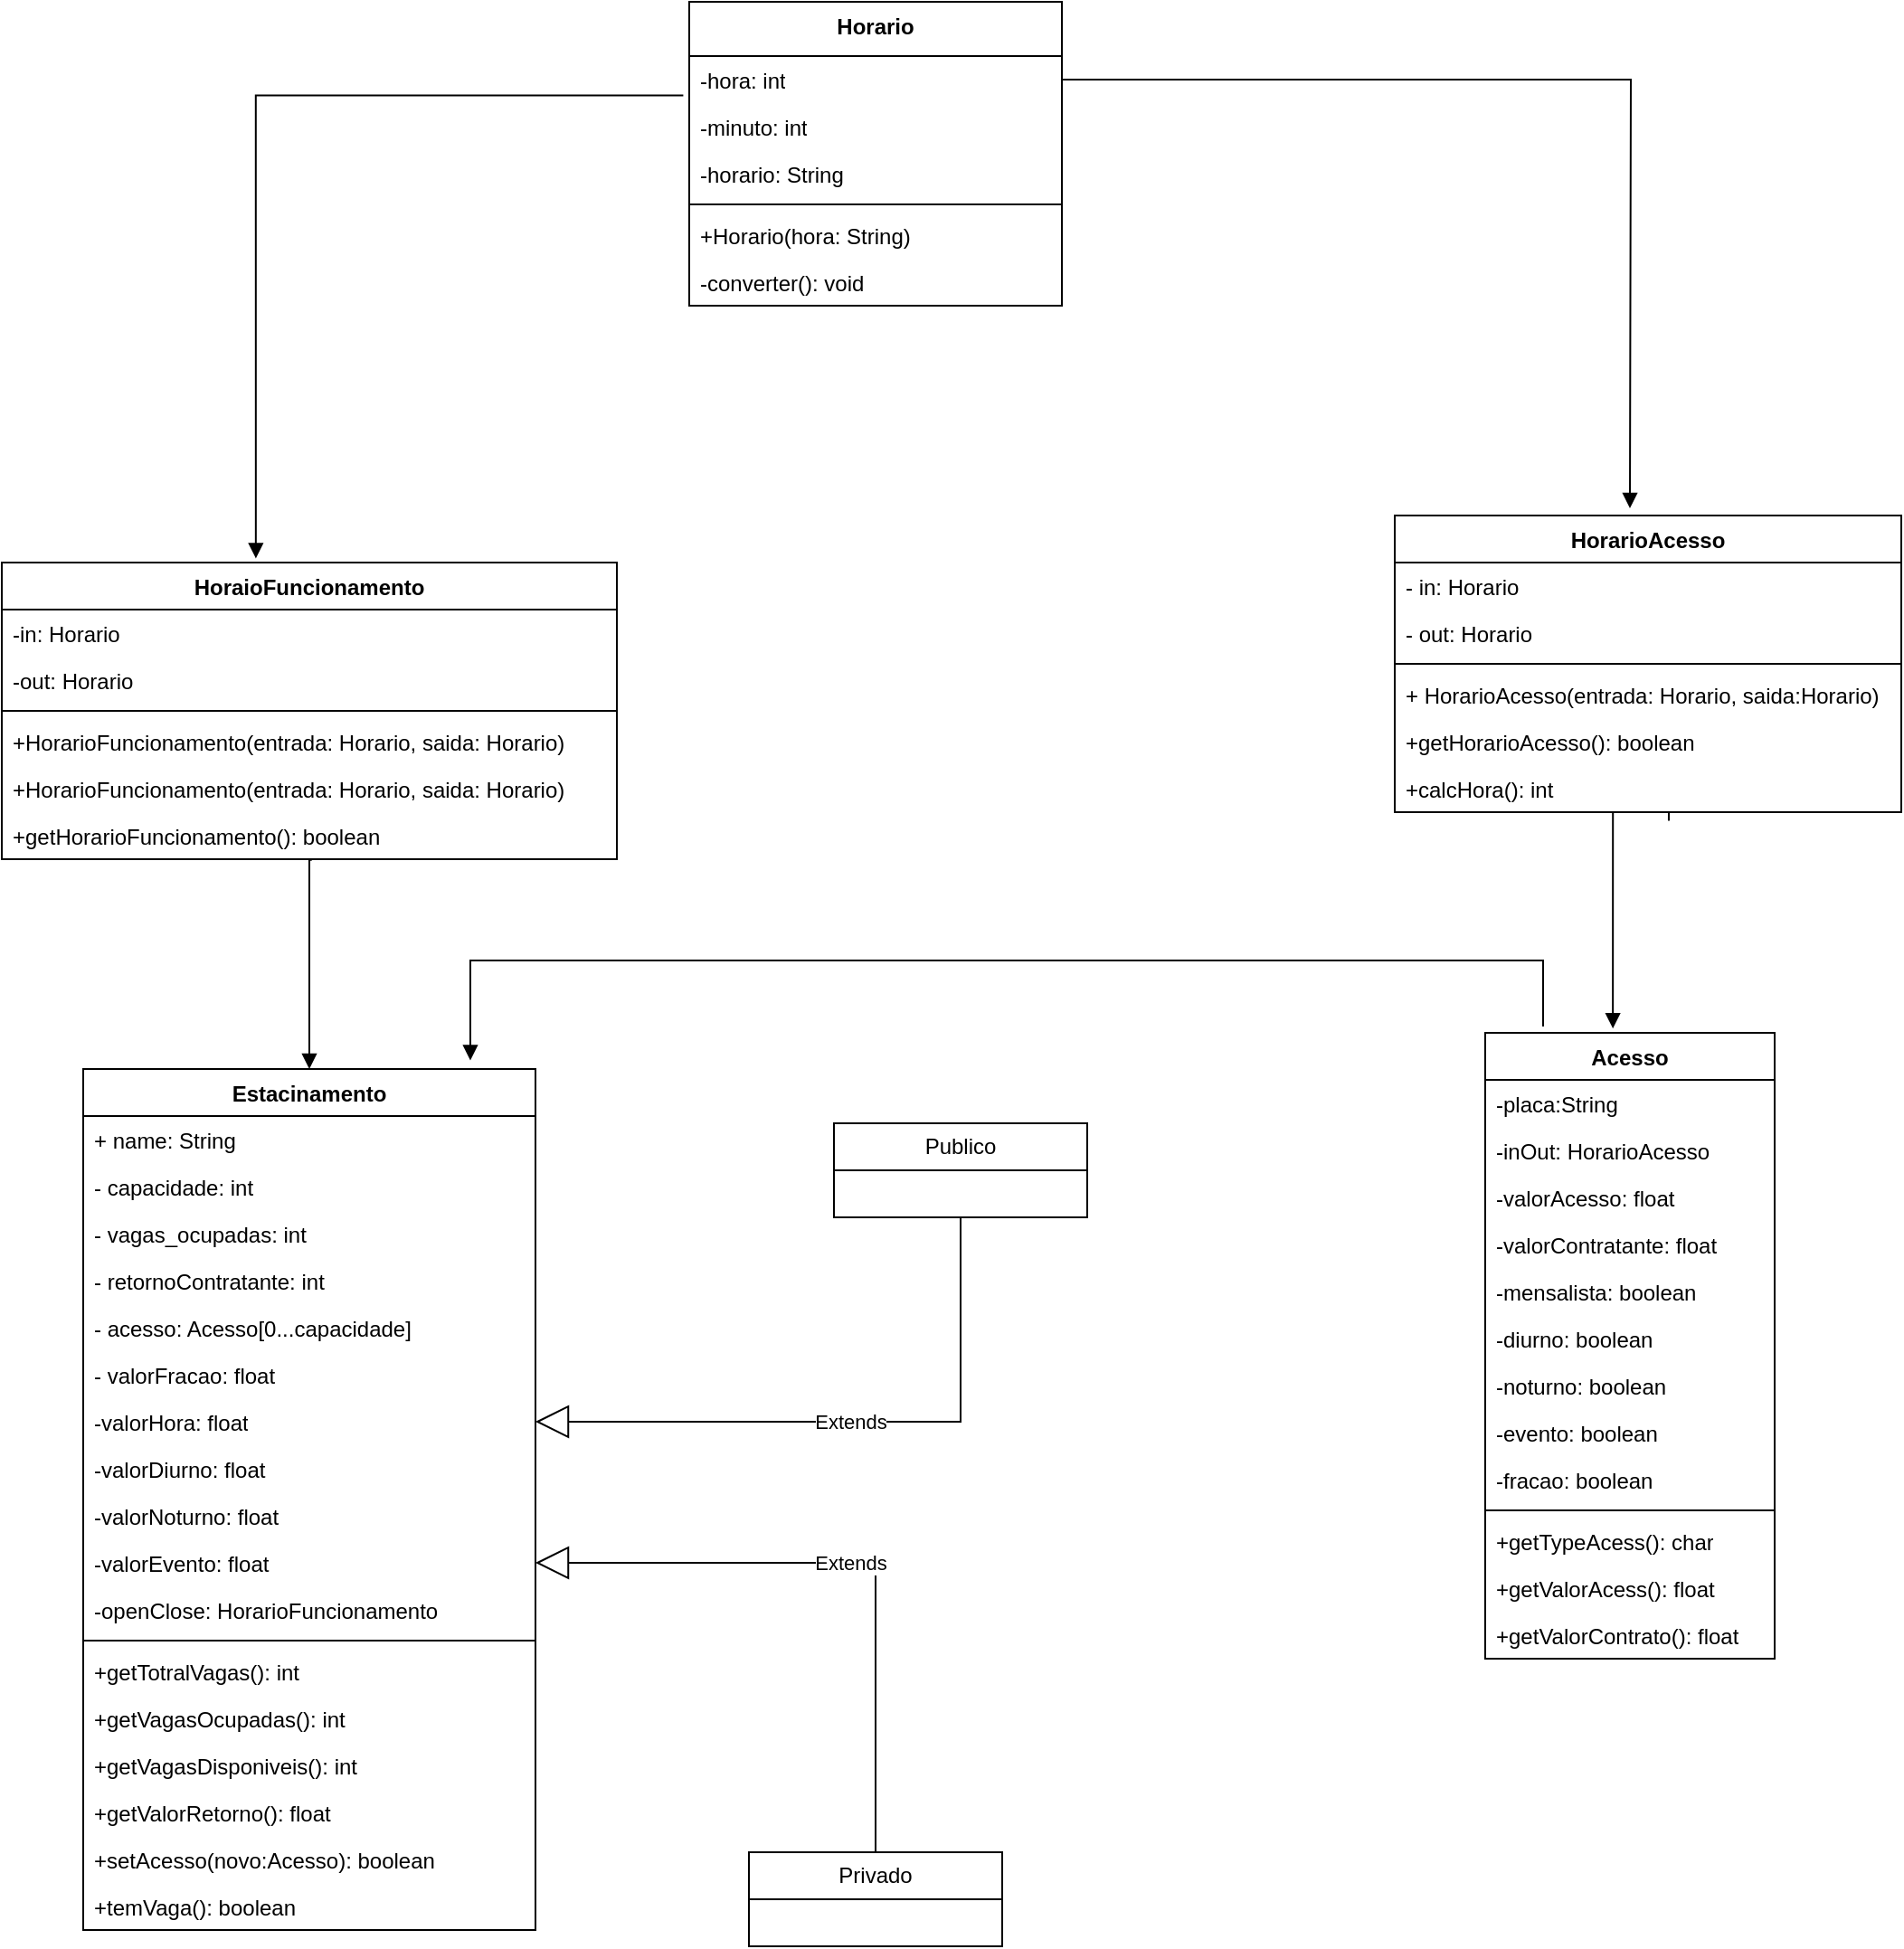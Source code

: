 <mxfile version="21.3.2" type="github">
  <diagram name="Página-1" id="vqtXj2_9iq6Yg62AMTQv">
    <mxGraphModel dx="2345" dy="1850" grid="1" gridSize="10" guides="1" tooltips="1" connect="1" arrows="1" fold="1" page="1" pageScale="1" pageWidth="827" pageHeight="1169" math="0" shadow="0">
      <root>
        <mxCell id="0" />
        <mxCell id="1" parent="0" />
        <mxCell id="VAZwhVuoQqsvHOJ74hUu-15" value="Estacinamento" style="swimlane;fontStyle=1;align=center;verticalAlign=top;childLayout=stackLayout;horizontal=1;startSize=26;horizontalStack=0;resizeParent=1;resizeParentMax=0;resizeLast=0;collapsible=1;marginBottom=0;whiteSpace=wrap;html=1;" parent="1" vertex="1">
          <mxGeometry x="-255" y="100" width="250" height="476" as="geometry" />
        </mxCell>
        <mxCell id="VAZwhVuoQqsvHOJ74hUu-19" value="+ name: String" style="text;strokeColor=none;fillColor=none;align=left;verticalAlign=top;spacingLeft=4;spacingRight=4;overflow=hidden;rotatable=0;points=[[0,0.5],[1,0.5]];portConstraint=eastwest;whiteSpace=wrap;html=1;" parent="VAZwhVuoQqsvHOJ74hUu-15" vertex="1">
          <mxGeometry y="26" width="250" height="26" as="geometry" />
        </mxCell>
        <mxCell id="VAZwhVuoQqsvHOJ74hUu-16" value="- capacidade: int&amp;nbsp;" style="text;strokeColor=none;fillColor=none;align=left;verticalAlign=top;spacingLeft=4;spacingRight=4;overflow=hidden;rotatable=0;points=[[0,0.5],[1,0.5]];portConstraint=eastwest;whiteSpace=wrap;html=1;" parent="VAZwhVuoQqsvHOJ74hUu-15" vertex="1">
          <mxGeometry y="52" width="250" height="26" as="geometry" />
        </mxCell>
        <mxCell id="VAZwhVuoQqsvHOJ74hUu-20" value="- vagas_ocupadas: int&amp;nbsp;" style="text;strokeColor=none;fillColor=none;align=left;verticalAlign=top;spacingLeft=4;spacingRight=4;overflow=hidden;rotatable=0;points=[[0,0.5],[1,0.5]];portConstraint=eastwest;whiteSpace=wrap;html=1;" parent="VAZwhVuoQqsvHOJ74hUu-15" vertex="1">
          <mxGeometry y="78" width="250" height="26" as="geometry" />
        </mxCell>
        <mxCell id="VAZwhVuoQqsvHOJ74hUu-24" value="- retornoContratante: int&amp;nbsp;" style="text;strokeColor=none;fillColor=none;align=left;verticalAlign=top;spacingLeft=4;spacingRight=4;overflow=hidden;rotatable=0;points=[[0,0.5],[1,0.5]];portConstraint=eastwest;whiteSpace=wrap;html=1;" parent="VAZwhVuoQqsvHOJ74hUu-15" vertex="1">
          <mxGeometry y="104" width="250" height="26" as="geometry" />
        </mxCell>
        <mxCell id="VAZwhVuoQqsvHOJ74hUu-22" value="- acesso: Acesso[0...capacidade]&amp;nbsp;" style="text;strokeColor=none;fillColor=none;align=left;verticalAlign=top;spacingLeft=4;spacingRight=4;overflow=hidden;rotatable=0;points=[[0,0.5],[1,0.5]];portConstraint=eastwest;whiteSpace=wrap;html=1;" parent="VAZwhVuoQqsvHOJ74hUu-15" vertex="1">
          <mxGeometry y="130" width="250" height="26" as="geometry" />
        </mxCell>
        <mxCell id="VAZwhVuoQqsvHOJ74hUu-21" value="- valorFracao: float" style="text;strokeColor=none;fillColor=none;align=left;verticalAlign=top;spacingLeft=4;spacingRight=4;overflow=hidden;rotatable=0;points=[[0,0.5],[1,0.5]];portConstraint=eastwest;whiteSpace=wrap;html=1;" parent="VAZwhVuoQqsvHOJ74hUu-15" vertex="1">
          <mxGeometry y="156" width="250" height="26" as="geometry" />
        </mxCell>
        <mxCell id="VAZwhVuoQqsvHOJ74hUu-25" value="-valorHora: float" style="text;strokeColor=none;fillColor=none;align=left;verticalAlign=top;spacingLeft=4;spacingRight=4;overflow=hidden;rotatable=0;points=[[0,0.5],[1,0.5]];portConstraint=eastwest;whiteSpace=wrap;html=1;" parent="VAZwhVuoQqsvHOJ74hUu-15" vertex="1">
          <mxGeometry y="182" width="250" height="26" as="geometry" />
        </mxCell>
        <mxCell id="VAZwhVuoQqsvHOJ74hUu-26" value="-valorDiurno: float" style="text;strokeColor=none;fillColor=none;align=left;verticalAlign=top;spacingLeft=4;spacingRight=4;overflow=hidden;rotatable=0;points=[[0,0.5],[1,0.5]];portConstraint=eastwest;whiteSpace=wrap;html=1;" parent="VAZwhVuoQqsvHOJ74hUu-15" vertex="1">
          <mxGeometry y="208" width="250" height="26" as="geometry" />
        </mxCell>
        <mxCell id="VAZwhVuoQqsvHOJ74hUu-27" value="-valorNoturno: float" style="text;strokeColor=none;fillColor=none;align=left;verticalAlign=top;spacingLeft=4;spacingRight=4;overflow=hidden;rotatable=0;points=[[0,0.5],[1,0.5]];portConstraint=eastwest;whiteSpace=wrap;html=1;" parent="VAZwhVuoQqsvHOJ74hUu-15" vertex="1">
          <mxGeometry y="234" width="250" height="26" as="geometry" />
        </mxCell>
        <mxCell id="VAZwhVuoQqsvHOJ74hUu-23" value="-valorEvento: float" style="text;strokeColor=none;fillColor=none;align=left;verticalAlign=top;spacingLeft=4;spacingRight=4;overflow=hidden;rotatable=0;points=[[0,0.5],[1,0.5]];portConstraint=eastwest;whiteSpace=wrap;html=1;" parent="VAZwhVuoQqsvHOJ74hUu-15" vertex="1">
          <mxGeometry y="260" width="250" height="26" as="geometry" />
        </mxCell>
        <mxCell id="VAZwhVuoQqsvHOJ74hUu-103" value="-openClose: HorarioFuncionamento" style="text;strokeColor=none;fillColor=none;align=left;verticalAlign=top;spacingLeft=4;spacingRight=4;overflow=hidden;rotatable=0;points=[[0,0.5],[1,0.5]];portConstraint=eastwest;whiteSpace=wrap;html=1;" parent="VAZwhVuoQqsvHOJ74hUu-15" vertex="1">
          <mxGeometry y="286" width="250" height="26" as="geometry" />
        </mxCell>
        <mxCell id="VAZwhVuoQqsvHOJ74hUu-17" value="" style="line;strokeWidth=1;fillColor=none;align=left;verticalAlign=middle;spacingTop=-1;spacingLeft=3;spacingRight=3;rotatable=0;labelPosition=right;points=[];portConstraint=eastwest;strokeColor=inherit;" parent="VAZwhVuoQqsvHOJ74hUu-15" vertex="1">
          <mxGeometry y="312" width="250" height="8" as="geometry" />
        </mxCell>
        <mxCell id="VAZwhVuoQqsvHOJ74hUu-18" value="+getTotralVagas(): int&amp;nbsp;" style="text;strokeColor=none;fillColor=none;align=left;verticalAlign=top;spacingLeft=4;spacingRight=4;overflow=hidden;rotatable=0;points=[[0,0.5],[1,0.5]];portConstraint=eastwest;whiteSpace=wrap;html=1;" parent="VAZwhVuoQqsvHOJ74hUu-15" vertex="1">
          <mxGeometry y="320" width="250" height="26" as="geometry" />
        </mxCell>
        <mxCell id="VAZwhVuoQqsvHOJ74hUu-29" value="+getVagasOcupadas(): int&amp;nbsp;" style="text;strokeColor=none;fillColor=none;align=left;verticalAlign=top;spacingLeft=4;spacingRight=4;overflow=hidden;rotatable=0;points=[[0,0.5],[1,0.5]];portConstraint=eastwest;whiteSpace=wrap;html=1;" parent="VAZwhVuoQqsvHOJ74hUu-15" vertex="1">
          <mxGeometry y="346" width="250" height="26" as="geometry" />
        </mxCell>
        <mxCell id="VAZwhVuoQqsvHOJ74hUu-30" value="+getVagasDisponiveis(): int&amp;nbsp;" style="text;strokeColor=none;fillColor=none;align=left;verticalAlign=top;spacingLeft=4;spacingRight=4;overflow=hidden;rotatable=0;points=[[0,0.5],[1,0.5]];portConstraint=eastwest;whiteSpace=wrap;html=1;" parent="VAZwhVuoQqsvHOJ74hUu-15" vertex="1">
          <mxGeometry y="372" width="250" height="26" as="geometry" />
        </mxCell>
        <mxCell id="VAZwhVuoQqsvHOJ74hUu-31" value="+getValorRetorno(): float" style="text;strokeColor=none;fillColor=none;align=left;verticalAlign=top;spacingLeft=4;spacingRight=4;overflow=hidden;rotatable=0;points=[[0,0.5],[1,0.5]];portConstraint=eastwest;whiteSpace=wrap;html=1;" parent="VAZwhVuoQqsvHOJ74hUu-15" vertex="1">
          <mxGeometry y="398" width="250" height="26" as="geometry" />
        </mxCell>
        <mxCell id="VAZwhVuoQqsvHOJ74hUu-32" value="+setAcesso(novo:Acesso): boolean&amp;nbsp;" style="text;strokeColor=none;fillColor=none;align=left;verticalAlign=top;spacingLeft=4;spacingRight=4;overflow=hidden;rotatable=0;points=[[0,0.5],[1,0.5]];portConstraint=eastwest;whiteSpace=wrap;html=1;" parent="VAZwhVuoQqsvHOJ74hUu-15" vertex="1">
          <mxGeometry y="424" width="250" height="26" as="geometry" />
        </mxCell>
        <mxCell id="VAZwhVuoQqsvHOJ74hUu-33" value="+temVaga(): boolean&amp;nbsp;" style="text;strokeColor=none;fillColor=none;align=left;verticalAlign=top;spacingLeft=4;spacingRight=4;overflow=hidden;rotatable=0;points=[[0,0.5],[1,0.5]];portConstraint=eastwest;whiteSpace=wrap;html=1;" parent="VAZwhVuoQqsvHOJ74hUu-15" vertex="1">
          <mxGeometry y="450" width="250" height="26" as="geometry" />
        </mxCell>
        <mxCell id="VAZwhVuoQqsvHOJ74hUu-34" value="Acesso" style="swimlane;fontStyle=1;align=center;verticalAlign=top;childLayout=stackLayout;horizontal=1;startSize=26;horizontalStack=0;resizeParent=1;resizeParentMax=0;resizeLast=0;collapsible=1;marginBottom=0;whiteSpace=wrap;html=1;" parent="1" vertex="1">
          <mxGeometry x="520" y="80" width="160" height="346" as="geometry" />
        </mxCell>
        <mxCell id="VAZwhVuoQqsvHOJ74hUu-35" value="-placa:String" style="text;strokeColor=none;fillColor=none;align=left;verticalAlign=top;spacingLeft=4;spacingRight=4;overflow=hidden;rotatable=0;points=[[0,0.5],[1,0.5]];portConstraint=eastwest;whiteSpace=wrap;html=1;" parent="VAZwhVuoQqsvHOJ74hUu-34" vertex="1">
          <mxGeometry y="26" width="160" height="26" as="geometry" />
        </mxCell>
        <mxCell id="VAZwhVuoQqsvHOJ74hUu-40" value="-inOut: HorarioAcesso" style="text;strokeColor=none;fillColor=none;align=left;verticalAlign=top;spacingLeft=4;spacingRight=4;overflow=hidden;rotatable=0;points=[[0,0.5],[1,0.5]];portConstraint=eastwest;whiteSpace=wrap;html=1;" parent="VAZwhVuoQqsvHOJ74hUu-34" vertex="1">
          <mxGeometry y="52" width="160" height="26" as="geometry" />
        </mxCell>
        <mxCell id="VAZwhVuoQqsvHOJ74hUu-39" value="-valorAcesso: float" style="text;strokeColor=none;fillColor=none;align=left;verticalAlign=top;spacingLeft=4;spacingRight=4;overflow=hidden;rotatable=0;points=[[0,0.5],[1,0.5]];portConstraint=eastwest;whiteSpace=wrap;html=1;" parent="VAZwhVuoQqsvHOJ74hUu-34" vertex="1">
          <mxGeometry y="78" width="160" height="26" as="geometry" />
        </mxCell>
        <mxCell id="VAZwhVuoQqsvHOJ74hUu-41" value="-valorContratante: float" style="text;strokeColor=none;fillColor=none;align=left;verticalAlign=top;spacingLeft=4;spacingRight=4;overflow=hidden;rotatable=0;points=[[0,0.5],[1,0.5]];portConstraint=eastwest;whiteSpace=wrap;html=1;" parent="VAZwhVuoQqsvHOJ74hUu-34" vertex="1">
          <mxGeometry y="104" width="160" height="26" as="geometry" />
        </mxCell>
        <mxCell id="VAZwhVuoQqsvHOJ74hUu-50" value="-mensalista: boolean" style="text;strokeColor=none;fillColor=none;align=left;verticalAlign=top;spacingLeft=4;spacingRight=4;overflow=hidden;rotatable=0;points=[[0,0.5],[1,0.5]];portConstraint=eastwest;whiteSpace=wrap;html=1;" parent="VAZwhVuoQqsvHOJ74hUu-34" vertex="1">
          <mxGeometry y="130" width="160" height="26" as="geometry" />
        </mxCell>
        <mxCell id="VAZwhVuoQqsvHOJ74hUu-52" value="-diurno: boolean" style="text;strokeColor=none;fillColor=none;align=left;verticalAlign=top;spacingLeft=4;spacingRight=4;overflow=hidden;rotatable=0;points=[[0,0.5],[1,0.5]];portConstraint=eastwest;whiteSpace=wrap;html=1;" parent="VAZwhVuoQqsvHOJ74hUu-34" vertex="1">
          <mxGeometry y="156" width="160" height="26" as="geometry" />
        </mxCell>
        <mxCell id="VAZwhVuoQqsvHOJ74hUu-51" value="-noturno: boolean" style="text;strokeColor=none;fillColor=none;align=left;verticalAlign=top;spacingLeft=4;spacingRight=4;overflow=hidden;rotatable=0;points=[[0,0.5],[1,0.5]];portConstraint=eastwest;whiteSpace=wrap;html=1;" parent="VAZwhVuoQqsvHOJ74hUu-34" vertex="1">
          <mxGeometry y="182" width="160" height="26" as="geometry" />
        </mxCell>
        <mxCell id="VAZwhVuoQqsvHOJ74hUu-53" value="-evento: boolean" style="text;strokeColor=none;fillColor=none;align=left;verticalAlign=top;spacingLeft=4;spacingRight=4;overflow=hidden;rotatable=0;points=[[0,0.5],[1,0.5]];portConstraint=eastwest;whiteSpace=wrap;html=1;" parent="VAZwhVuoQqsvHOJ74hUu-34" vertex="1">
          <mxGeometry y="208" width="160" height="26" as="geometry" />
        </mxCell>
        <mxCell id="VAZwhVuoQqsvHOJ74hUu-54" value="-fracao: boolean" style="text;strokeColor=none;fillColor=none;align=left;verticalAlign=top;spacingLeft=4;spacingRight=4;overflow=hidden;rotatable=0;points=[[0,0.5],[1,0.5]];portConstraint=eastwest;whiteSpace=wrap;html=1;" parent="VAZwhVuoQqsvHOJ74hUu-34" vertex="1">
          <mxGeometry y="234" width="160" height="26" as="geometry" />
        </mxCell>
        <mxCell id="VAZwhVuoQqsvHOJ74hUu-36" value="" style="line;strokeWidth=1;fillColor=none;align=left;verticalAlign=middle;spacingTop=-1;spacingLeft=3;spacingRight=3;rotatable=0;labelPosition=right;points=[];portConstraint=eastwest;strokeColor=inherit;" parent="VAZwhVuoQqsvHOJ74hUu-34" vertex="1">
          <mxGeometry y="260" width="160" height="8" as="geometry" />
        </mxCell>
        <mxCell id="VAZwhVuoQqsvHOJ74hUu-37" value="+getTypeAcess(): char" style="text;strokeColor=none;fillColor=none;align=left;verticalAlign=top;spacingLeft=4;spacingRight=4;overflow=hidden;rotatable=0;points=[[0,0.5],[1,0.5]];portConstraint=eastwest;whiteSpace=wrap;html=1;" parent="VAZwhVuoQqsvHOJ74hUu-34" vertex="1">
          <mxGeometry y="268" width="160" height="26" as="geometry" />
        </mxCell>
        <mxCell id="VAZwhVuoQqsvHOJ74hUu-55" value="+getValorAcess(): float" style="text;strokeColor=none;fillColor=none;align=left;verticalAlign=top;spacingLeft=4;spacingRight=4;overflow=hidden;rotatable=0;points=[[0,0.5],[1,0.5]];portConstraint=eastwest;whiteSpace=wrap;html=1;" parent="VAZwhVuoQqsvHOJ74hUu-34" vertex="1">
          <mxGeometry y="294" width="160" height="26" as="geometry" />
        </mxCell>
        <mxCell id="VAZwhVuoQqsvHOJ74hUu-56" value="+getValorContrato(): float" style="text;strokeColor=none;fillColor=none;align=left;verticalAlign=top;spacingLeft=4;spacingRight=4;overflow=hidden;rotatable=0;points=[[0,0.5],[1,0.5]];portConstraint=eastwest;whiteSpace=wrap;html=1;" parent="VAZwhVuoQqsvHOJ74hUu-34" vertex="1">
          <mxGeometry y="320" width="160" height="26" as="geometry" />
        </mxCell>
        <mxCell id="VAZwhVuoQqsvHOJ74hUu-61" value="Publico" style="swimlane;fontStyle=0;childLayout=stackLayout;horizontal=1;startSize=26;fillColor=none;horizontalStack=0;resizeParent=1;resizeParentMax=0;resizeLast=0;collapsible=1;marginBottom=0;whiteSpace=wrap;html=1;" parent="1" vertex="1">
          <mxGeometry x="160" y="130" width="140" height="52" as="geometry" />
        </mxCell>
        <mxCell id="VAZwhVuoQqsvHOJ74hUu-69" value="Privado" style="swimlane;fontStyle=0;childLayout=stackLayout;horizontal=1;startSize=26;fillColor=none;horizontalStack=0;resizeParent=1;resizeParentMax=0;resizeLast=0;collapsible=1;marginBottom=0;whiteSpace=wrap;html=1;" parent="1" vertex="1">
          <mxGeometry x="113" y="533" width="140" height="52" as="geometry" />
        </mxCell>
        <mxCell id="VAZwhVuoQqsvHOJ74hUu-73" value="Horario" style="swimlane;fontStyle=1;align=center;verticalAlign=top;childLayout=stackLayout;horizontal=1;startSize=30;horizontalStack=0;resizeParent=1;resizeParentMax=0;resizeLast=0;collapsible=1;marginBottom=0;whiteSpace=wrap;html=1;" parent="1" vertex="1">
          <mxGeometry x="80" y="-490" width="206" height="168" as="geometry" />
        </mxCell>
        <mxCell id="VAZwhVuoQqsvHOJ74hUu-77" value="-hora: int" style="text;strokeColor=none;fillColor=none;align=left;verticalAlign=top;spacingLeft=4;spacingRight=4;overflow=hidden;rotatable=0;points=[[0,0.5],[1,0.5]];portConstraint=eastwest;whiteSpace=wrap;html=1;" parent="VAZwhVuoQqsvHOJ74hUu-73" vertex="1">
          <mxGeometry y="30" width="206" height="26" as="geometry" />
        </mxCell>
        <mxCell id="VAZwhVuoQqsvHOJ74hUu-109" value="-minuto: int" style="text;strokeColor=none;fillColor=none;align=left;verticalAlign=top;spacingLeft=4;spacingRight=4;overflow=hidden;rotatable=0;points=[[0,0.5],[1,0.5]];portConstraint=eastwest;whiteSpace=wrap;html=1;" parent="VAZwhVuoQqsvHOJ74hUu-73" vertex="1">
          <mxGeometry y="56" width="206" height="26" as="geometry" />
        </mxCell>
        <mxCell id="VAZwhVuoQqsvHOJ74hUu-106" value="-horario: String" style="text;strokeColor=none;fillColor=none;align=left;verticalAlign=top;spacingLeft=4;spacingRight=4;overflow=hidden;rotatable=0;points=[[0,0.5],[1,0.5]];portConstraint=eastwest;whiteSpace=wrap;html=1;" parent="VAZwhVuoQqsvHOJ74hUu-73" vertex="1">
          <mxGeometry y="82" width="206" height="26" as="geometry" />
        </mxCell>
        <mxCell id="VAZwhVuoQqsvHOJ74hUu-75" value="" style="line;strokeWidth=1;fillColor=none;align=left;verticalAlign=middle;spacingTop=-1;spacingLeft=3;spacingRight=3;rotatable=0;labelPosition=right;points=[];portConstraint=eastwest;strokeColor=inherit;" parent="VAZwhVuoQqsvHOJ74hUu-73" vertex="1">
          <mxGeometry y="108" width="206" height="8" as="geometry" />
        </mxCell>
        <mxCell id="8svOenrTLJ4pnrvpgrDR-1" value="+Horario(hora: String)&amp;nbsp;" style="text;strokeColor=none;fillColor=none;align=left;verticalAlign=top;spacingLeft=4;spacingRight=4;overflow=hidden;rotatable=0;points=[[0,0.5],[1,0.5]];portConstraint=eastwest;whiteSpace=wrap;html=1;" parent="VAZwhVuoQqsvHOJ74hUu-73" vertex="1">
          <mxGeometry y="116" width="206" height="26" as="geometry" />
        </mxCell>
        <mxCell id="VAZwhVuoQqsvHOJ74hUu-107" value="-converter(): void" style="text;strokeColor=none;fillColor=none;align=left;verticalAlign=top;spacingLeft=4;spacingRight=4;overflow=hidden;rotatable=0;points=[[0,0.5],[1,0.5]];portConstraint=eastwest;whiteSpace=wrap;html=1;" parent="VAZwhVuoQqsvHOJ74hUu-73" vertex="1">
          <mxGeometry y="142" width="206" height="26" as="geometry" />
        </mxCell>
        <mxCell id="VAZwhVuoQqsvHOJ74hUu-82" value="Extends" style="endArrow=block;endSize=16;endFill=0;html=1;rounded=0;entryX=1;entryY=0.5;entryDx=0;entryDy=0;exitX=0.5;exitY=1;exitDx=0;exitDy=0;" parent="1" source="VAZwhVuoQqsvHOJ74hUu-61" target="VAZwhVuoQqsvHOJ74hUu-25" edge="1">
          <mxGeometry width="160" relative="1" as="geometry">
            <mxPoint x="240" y="180" as="sourcePoint" />
            <mxPoint x="10" y="257" as="targetPoint" />
            <Array as="points">
              <mxPoint x="230" y="295" />
            </Array>
          </mxGeometry>
        </mxCell>
        <mxCell id="VAZwhVuoQqsvHOJ74hUu-83" value="Extends" style="endArrow=block;endSize=16;endFill=0;html=1;rounded=0;entryX=1;entryY=0.5;entryDx=0;entryDy=0;exitX=0.5;exitY=0;exitDx=0;exitDy=0;" parent="1" source="VAZwhVuoQqsvHOJ74hUu-69" target="VAZwhVuoQqsvHOJ74hUu-23" edge="1">
          <mxGeometry width="160" relative="1" as="geometry">
            <mxPoint x="170" y="490" as="sourcePoint" />
            <mxPoint x="770" y="210" as="targetPoint" />
            <Array as="points">
              <mxPoint x="183" y="373" />
            </Array>
          </mxGeometry>
        </mxCell>
        <mxCell id="VAZwhVuoQqsvHOJ74hUu-90" value="HorarioAcesso" style="swimlane;fontStyle=1;align=center;verticalAlign=top;childLayout=stackLayout;horizontal=1;startSize=26;horizontalStack=0;resizeParent=1;resizeParentMax=0;resizeLast=0;collapsible=1;marginBottom=0;whiteSpace=wrap;html=1;" parent="1" vertex="1">
          <mxGeometry x="470" y="-206" width="280" height="164" as="geometry" />
        </mxCell>
        <mxCell id="VAZwhVuoQqsvHOJ74hUu-119" value="- in: Horario" style="text;strokeColor=none;fillColor=none;align=left;verticalAlign=top;spacingLeft=4;spacingRight=4;overflow=hidden;rotatable=0;points=[[0,0.5],[1,0.5]];portConstraint=eastwest;whiteSpace=wrap;html=1;" parent="VAZwhVuoQqsvHOJ74hUu-90" vertex="1">
          <mxGeometry y="26" width="280" height="26" as="geometry" />
        </mxCell>
        <mxCell id="VAZwhVuoQqsvHOJ74hUu-120" value="- out: Horario" style="text;strokeColor=none;fillColor=none;align=left;verticalAlign=top;spacingLeft=4;spacingRight=4;overflow=hidden;rotatable=0;points=[[0,0.5],[1,0.5]];portConstraint=eastwest;whiteSpace=wrap;html=1;" parent="VAZwhVuoQqsvHOJ74hUu-90" vertex="1">
          <mxGeometry y="52" width="280" height="26" as="geometry" />
        </mxCell>
        <mxCell id="VAZwhVuoQqsvHOJ74hUu-92" value="" style="line;strokeWidth=1;fillColor=none;align=left;verticalAlign=middle;spacingTop=-1;spacingLeft=3;spacingRight=3;rotatable=0;labelPosition=right;points=[];portConstraint=eastwest;strokeColor=inherit;" parent="VAZwhVuoQqsvHOJ74hUu-90" vertex="1">
          <mxGeometry y="78" width="280" height="8" as="geometry" />
        </mxCell>
        <mxCell id="8svOenrTLJ4pnrvpgrDR-3" value="+ HorarioAcesso(entrada: Horario, saida:Horario)" style="text;strokeColor=none;fillColor=none;align=left;verticalAlign=top;spacingLeft=4;spacingRight=4;overflow=hidden;rotatable=0;points=[[0,0.5],[1,0.5]];portConstraint=eastwest;whiteSpace=wrap;html=1;" parent="VAZwhVuoQqsvHOJ74hUu-90" vertex="1">
          <mxGeometry y="86" width="280" height="26" as="geometry" />
        </mxCell>
        <mxCell id="VAZwhVuoQqsvHOJ74hUu-93" value="+getHorarioAcesso(): boolean" style="text;strokeColor=none;fillColor=none;align=left;verticalAlign=top;spacingLeft=4;spacingRight=4;overflow=hidden;rotatable=0;points=[[0,0.5],[1,0.5]];portConstraint=eastwest;whiteSpace=wrap;html=1;" parent="VAZwhVuoQqsvHOJ74hUu-90" vertex="1">
          <mxGeometry y="112" width="280" height="26" as="geometry" />
        </mxCell>
        <mxCell id="VAZwhVuoQqsvHOJ74hUu-108" value="+calcHora(): int&amp;nbsp;" style="text;strokeColor=none;fillColor=none;align=left;verticalAlign=top;spacingLeft=4;spacingRight=4;overflow=hidden;rotatable=0;points=[[0,0.5],[1,0.5]];portConstraint=eastwest;whiteSpace=wrap;html=1;" parent="VAZwhVuoQqsvHOJ74hUu-90" vertex="1">
          <mxGeometry y="138" width="280" height="26" as="geometry" />
        </mxCell>
        <mxCell id="VAZwhVuoQqsvHOJ74hUu-94" value="HoraioFuncionamento" style="swimlane;fontStyle=1;align=center;verticalAlign=top;childLayout=stackLayout;horizontal=1;startSize=26;horizontalStack=0;resizeParent=1;resizeParentMax=0;resizeLast=0;collapsible=1;marginBottom=0;whiteSpace=wrap;html=1;" parent="1" vertex="1">
          <mxGeometry x="-300" y="-180" width="340" height="164" as="geometry" />
        </mxCell>
        <mxCell id="VAZwhVuoQqsvHOJ74hUu-115" value="-in: Horario" style="text;strokeColor=none;fillColor=none;align=left;verticalAlign=top;spacingLeft=4;spacingRight=4;overflow=hidden;rotatable=0;points=[[0,0.5],[1,0.5]];portConstraint=eastwest;whiteSpace=wrap;html=1;" parent="VAZwhVuoQqsvHOJ74hUu-94" vertex="1">
          <mxGeometry y="26" width="340" height="26" as="geometry" />
        </mxCell>
        <mxCell id="VAZwhVuoQqsvHOJ74hUu-116" value="-out: Horario" style="text;strokeColor=none;fillColor=none;align=left;verticalAlign=top;spacingLeft=4;spacingRight=4;overflow=hidden;rotatable=0;points=[[0,0.5],[1,0.5]];portConstraint=eastwest;whiteSpace=wrap;html=1;" parent="VAZwhVuoQqsvHOJ74hUu-94" vertex="1">
          <mxGeometry y="52" width="340" height="26" as="geometry" />
        </mxCell>
        <mxCell id="VAZwhVuoQqsvHOJ74hUu-96" value="" style="line;strokeWidth=1;fillColor=none;align=left;verticalAlign=middle;spacingTop=-1;spacingLeft=3;spacingRight=3;rotatable=0;labelPosition=right;points=[];portConstraint=eastwest;strokeColor=inherit;" parent="VAZwhVuoQqsvHOJ74hUu-94" vertex="1">
          <mxGeometry y="78" width="340" height="8" as="geometry" />
        </mxCell>
        <mxCell id="OCWISLDcwCXRiyT7RjVV-1" value="+HorarioFuncionamento(entrada: Horario, saida: Horario)" style="text;strokeColor=none;fillColor=none;align=left;verticalAlign=top;spacingLeft=4;spacingRight=4;overflow=hidden;rotatable=0;points=[[0,0.5],[1,0.5]];portConstraint=eastwest;whiteSpace=wrap;html=1;" vertex="1" parent="VAZwhVuoQqsvHOJ74hUu-94">
          <mxGeometry y="86" width="340" height="26" as="geometry" />
        </mxCell>
        <mxCell id="VAZwhVuoQqsvHOJ74hUu-97" value="+HorarioFuncionamento(entrada: Horario, saida: Horario)" style="text;strokeColor=none;fillColor=none;align=left;verticalAlign=top;spacingLeft=4;spacingRight=4;overflow=hidden;rotatable=0;points=[[0,0.5],[1,0.5]];portConstraint=eastwest;whiteSpace=wrap;html=1;" parent="VAZwhVuoQqsvHOJ74hUu-94" vertex="1">
          <mxGeometry y="112" width="340" height="26" as="geometry" />
        </mxCell>
        <mxCell id="8svOenrTLJ4pnrvpgrDR-2" value="+getHorarioFuncionamento(): boolean" style="text;strokeColor=none;fillColor=none;align=left;verticalAlign=top;spacingLeft=4;spacingRight=4;overflow=hidden;rotatable=0;points=[[0,0.5],[1,0.5]];portConstraint=eastwest;whiteSpace=wrap;html=1;" parent="VAZwhVuoQqsvHOJ74hUu-94" vertex="1">
          <mxGeometry y="138" width="340" height="26" as="geometry" />
        </mxCell>
        <mxCell id="OCWISLDcwCXRiyT7RjVV-2" value="" style="endArrow=block;endFill=1;html=1;edgeStyle=orthogonalEdgeStyle;align=left;verticalAlign=top;rounded=0;exitX=0.504;exitY=1.014;exitDx=0;exitDy=0;exitPerimeter=0;" edge="1" parent="1" source="8svOenrTLJ4pnrvpgrDR-2" target="VAZwhVuoQqsvHOJ74hUu-15">
          <mxGeometry x="-1" relative="1" as="geometry">
            <mxPoint x="-460" y="50" as="sourcePoint" />
            <mxPoint x="-300" y="50" as="targetPoint" />
            <Array as="points">
              <mxPoint x="-130" y="-16" />
            </Array>
          </mxGeometry>
        </mxCell>
        <mxCell id="OCWISLDcwCXRiyT7RjVV-4" value="" style="endArrow=block;endFill=1;html=1;edgeStyle=orthogonalEdgeStyle;align=left;verticalAlign=top;rounded=0;exitX=1;exitY=0.5;exitDx=0;exitDy=0;" edge="1" parent="1" source="VAZwhVuoQqsvHOJ74hUu-77">
          <mxGeometry x="-1" relative="1" as="geometry">
            <mxPoint x="370" y="-440" as="sourcePoint" />
            <mxPoint x="600" y="-210" as="targetPoint" />
          </mxGeometry>
        </mxCell>
        <mxCell id="OCWISLDcwCXRiyT7RjVV-6" value="" style="endArrow=block;endFill=1;html=1;edgeStyle=orthogonalEdgeStyle;align=left;verticalAlign=top;rounded=0;exitX=-0.016;exitY=0.837;exitDx=0;exitDy=0;entryX=0.413;entryY=-0.014;entryDx=0;entryDy=0;entryPerimeter=0;exitPerimeter=0;" edge="1" parent="1" source="VAZwhVuoQqsvHOJ74hUu-77" target="VAZwhVuoQqsvHOJ74hUu-94">
          <mxGeometry x="-1" relative="1" as="geometry">
            <mxPoint x="-470" y="-470" as="sourcePoint" />
            <mxPoint x="-156" y="-233" as="targetPoint" />
          </mxGeometry>
        </mxCell>
        <mxCell id="OCWISLDcwCXRiyT7RjVV-7" value="" style="endArrow=block;endFill=1;html=1;edgeStyle=orthogonalEdgeStyle;align=left;verticalAlign=top;rounded=0;exitX=0.541;exitY=1.181;exitDx=0;exitDy=0;exitPerimeter=0;entryX=0.441;entryY=-0.007;entryDx=0;entryDy=0;entryPerimeter=0;" edge="1" parent="1" source="VAZwhVuoQqsvHOJ74hUu-108" target="VAZwhVuoQqsvHOJ74hUu-34">
          <mxGeometry x="-1" relative="1" as="geometry">
            <mxPoint x="610.41" y="-42" as="sourcePoint" />
            <mxPoint x="609.41" y="74" as="targetPoint" />
            <Array as="points">
              <mxPoint x="621" y="-42" />
              <mxPoint x="591" y="-42" />
            </Array>
          </mxGeometry>
        </mxCell>
        <mxCell id="OCWISLDcwCXRiyT7RjVV-8" value="" style="endArrow=block;endFill=1;html=1;edgeStyle=orthogonalEdgeStyle;align=left;verticalAlign=top;rounded=0;exitX=0.2;exitY=-0.01;exitDx=0;exitDy=0;exitPerimeter=0;entryX=0.856;entryY=-0.01;entryDx=0;entryDy=0;entryPerimeter=0;" edge="1" parent="1" source="VAZwhVuoQqsvHOJ74hUu-34" target="VAZwhVuoQqsvHOJ74hUu-15">
          <mxGeometry x="-1" relative="1" as="geometry">
            <mxPoint x="221" y="-36" as="sourcePoint" />
            <mxPoint x="-20" y="77" as="targetPoint" />
            <Array as="points">
              <mxPoint x="552" y="40" />
              <mxPoint x="-41" y="40" />
            </Array>
          </mxGeometry>
        </mxCell>
      </root>
    </mxGraphModel>
  </diagram>
</mxfile>
